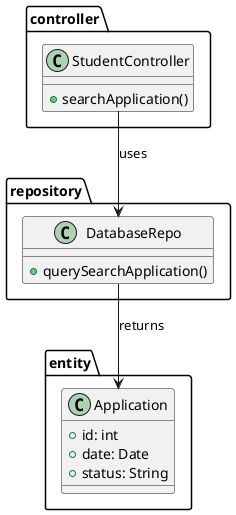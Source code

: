@startuml
package controller {
    class StudentController {
        +searchApplication()
    }
}

package repository {
    class DatabaseRepo {
        +querySearchApplication()
    }
}

package entity {
    class Application {
        +id: int
        +date: Date
        +status: String
    }
}

StudentController --> DatabaseRepo : uses
DatabaseRepo --> Application : returns
@enduml
